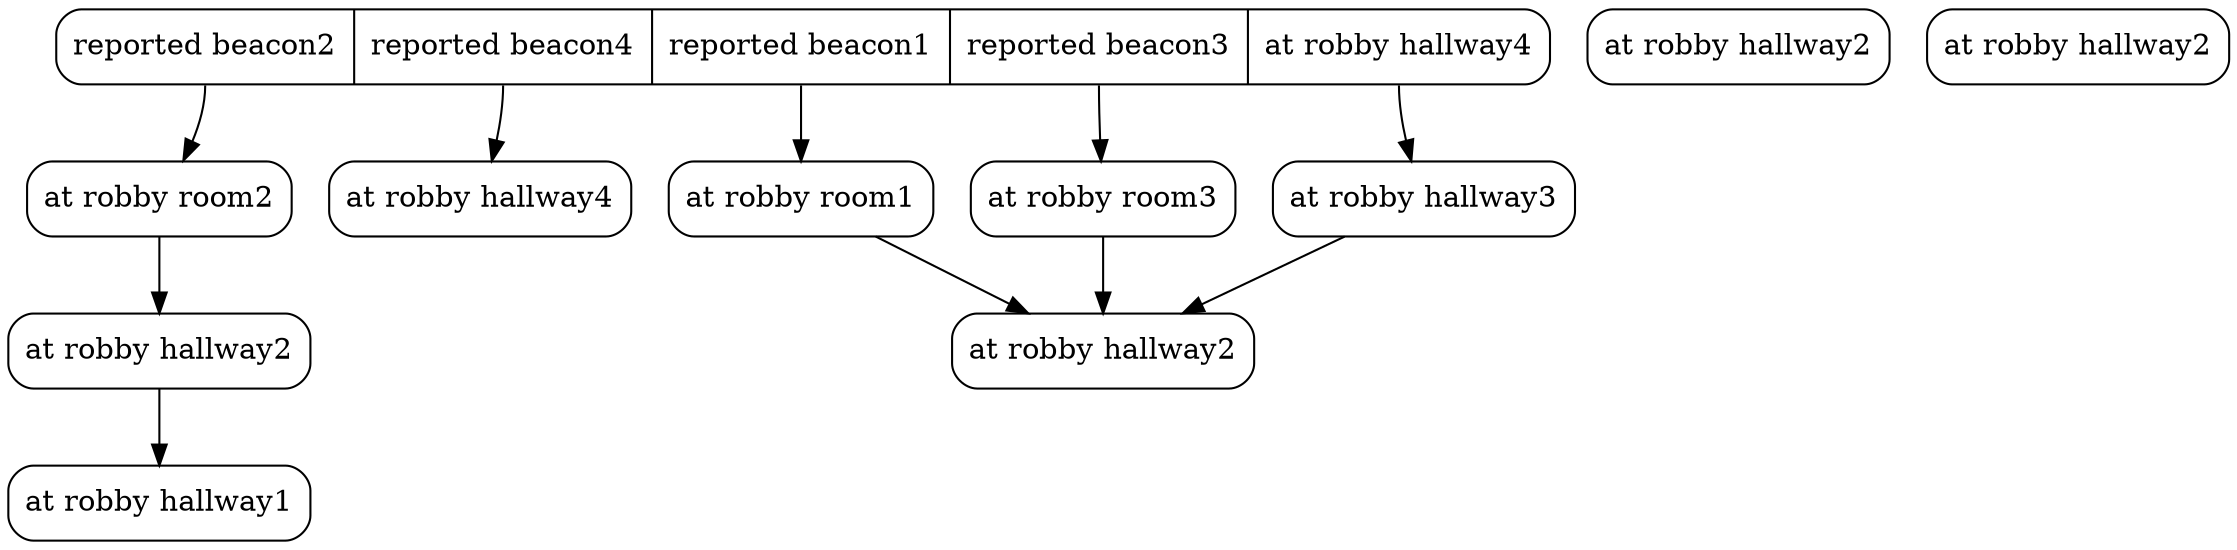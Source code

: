 digraph Tree {
	node [shape=Mrecord];
	 edge [style=solid, color=black];
struct0 [label="<reportedbeacon2> reported beacon2|<reportedbeacon4> reported beacon4|<reportedbeacon1> reported beacon1|<reportedbeacon3> reported beacon3|<atrobbyhallway4> at robby hallway4"];
struct1 [label="<atrobbyroom2> at robby room2"];
struct2 [label="<atrobbyhallway4> at robby hallway4"];
struct3 [label="<atrobbyhallway2> at robby hallway2"];
struct4 [label="<atrobbyhallway2> at robby hallway2"];
struct5 [label="<atrobbyroom1> at robby room1"];
struct6 [label="<atrobbyroom3> at robby room3"];
struct7 [label="<atrobbyhallway1> at robby hallway1"];
struct8 [label="<atrobbyhallway2> at robby hallway2"];
struct9 [label="<atrobbyhallway2> at robby hallway2"];
struct10 [label="<atrobbyhallway3> at robby hallway3"];
struct0:reportedbeacon2 -> struct1:atrobbyroom2;
struct0:reportedbeacon4 -> struct2:atrobbyhallway4;
struct5:atrobbyroom1 -> struct9:atrobbyhallway2;
struct10:atrobbyhallway3 -> struct9:atrobbyhallway2;
struct0:reportedbeacon1 -> struct5:atrobbyroom1;
struct0:reportedbeacon3 -> struct6:atrobbyroom3;
struct3:atrobbyhallway2 -> struct7:atrobbyhallway1;
struct1:atrobbyroom2 -> struct3:atrobbyhallway2;
struct6:atrobbyroom3 -> struct9:atrobbyhallway2;
struct0:atrobbyhallway4 -> struct10:atrobbyhallway3;
}
